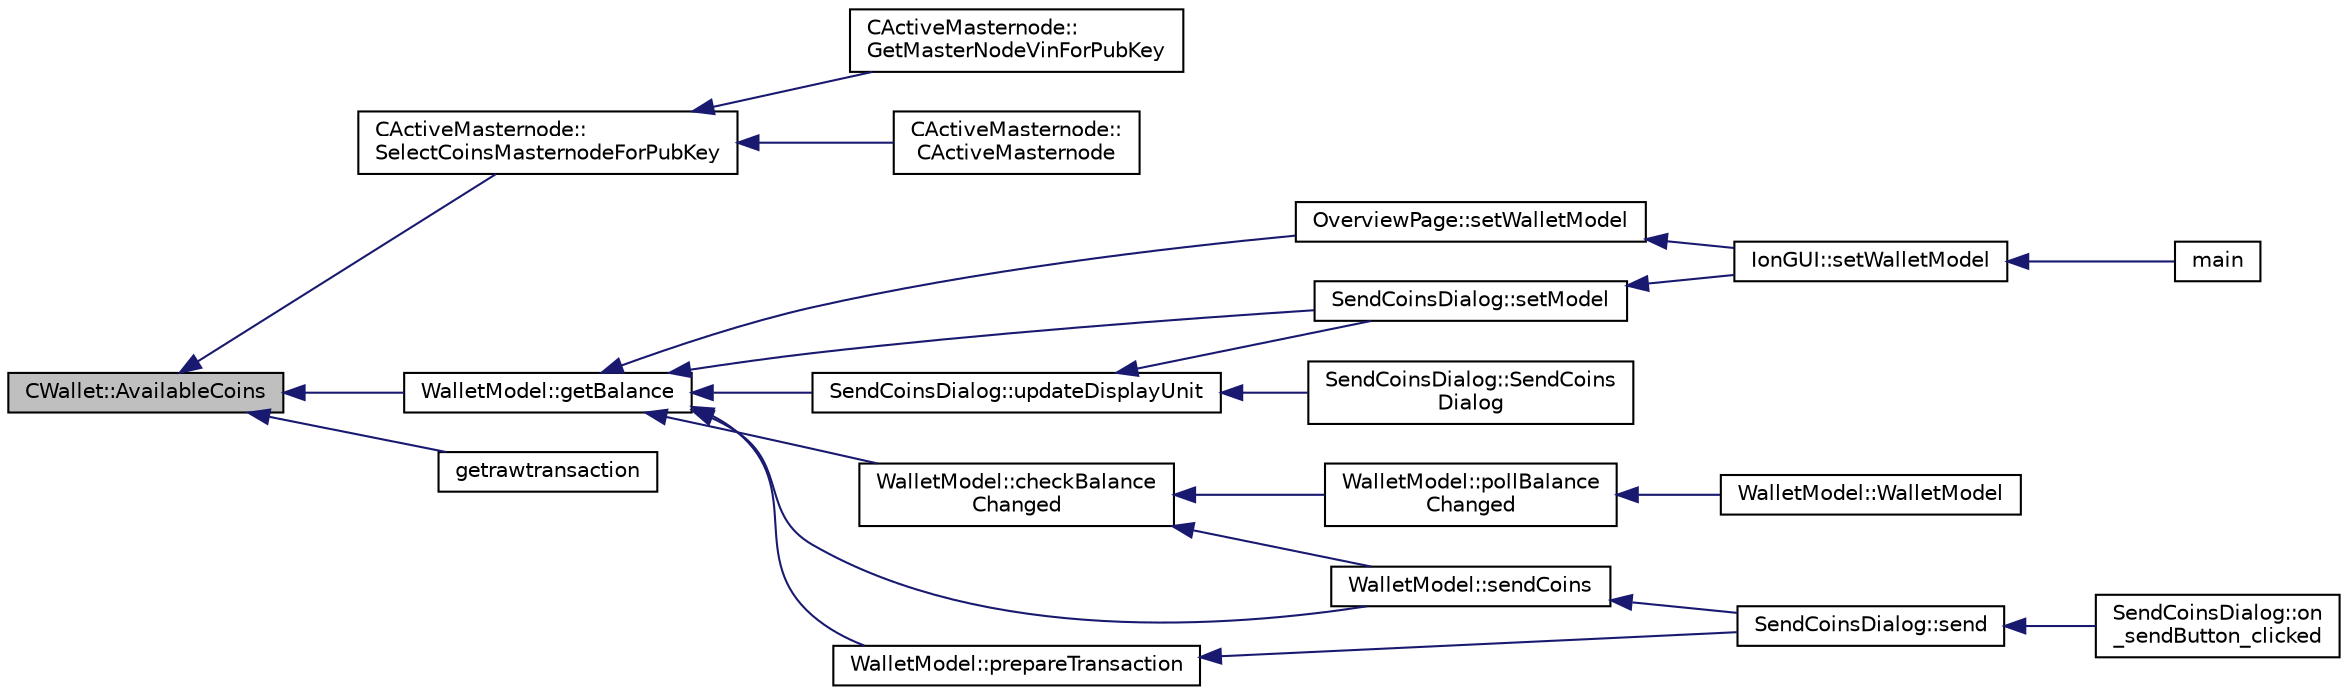 digraph "CWallet::AvailableCoins"
{
  edge [fontname="Helvetica",fontsize="10",labelfontname="Helvetica",labelfontsize="10"];
  node [fontname="Helvetica",fontsize="10",shape=record];
  rankdir="LR";
  Node303 [label="CWallet::AvailableCoins",height=0.2,width=0.4,color="black", fillcolor="grey75", style="filled", fontcolor="black"];
  Node303 -> Node304 [dir="back",color="midnightblue",fontsize="10",style="solid",fontname="Helvetica"];
  Node304 [label="CActiveMasternode::\lSelectCoinsMasternodeForPubKey",height=0.2,width=0.4,color="black", fillcolor="white", style="filled",URL="$d9/d29/class_c_active_masternode.html#aefe3cf727f6f6407da78d41afe9846d0"];
  Node304 -> Node305 [dir="back",color="midnightblue",fontsize="10",style="solid",fontname="Helvetica"];
  Node305 [label="CActiveMasternode::\lGetMasterNodeVinForPubKey",height=0.2,width=0.4,color="black", fillcolor="white", style="filled",URL="$d9/d29/class_c_active_masternode.html#ada17e6bbfd69a3acf166b49c10365da4"];
  Node304 -> Node306 [dir="back",color="midnightblue",fontsize="10",style="solid",fontname="Helvetica"];
  Node306 [label="CActiveMasternode::\lCActiveMasternode",height=0.2,width=0.4,color="black", fillcolor="white", style="filled",URL="$d9/d29/class_c_active_masternode.html#a7ffb946d1b2aad0054d3b3efce8c0543"];
  Node303 -> Node307 [dir="back",color="midnightblue",fontsize="10",style="solid",fontname="Helvetica"];
  Node307 [label="WalletModel::getBalance",height=0.2,width=0.4,color="black", fillcolor="white", style="filled",URL="$d4/d27/class_wallet_model.html#a4d2cb225a19b89c64f4b5d81faf89beb"];
  Node307 -> Node308 [dir="back",color="midnightblue",fontsize="10",style="solid",fontname="Helvetica"];
  Node308 [label="OverviewPage::setWalletModel",height=0.2,width=0.4,color="black", fillcolor="white", style="filled",URL="$d1/d91/class_overview_page.html#a2ed52a3a87e9c74fee38fa873c9bc71f"];
  Node308 -> Node309 [dir="back",color="midnightblue",fontsize="10",style="solid",fontname="Helvetica"];
  Node309 [label="IonGUI::setWalletModel",height=0.2,width=0.4,color="black", fillcolor="white", style="filled",URL="$dc/d0b/class_ion_g_u_i.html#a37f87db65498b036d387c705a749c45d",tooltip="Set the wallet model. "];
  Node309 -> Node310 [dir="back",color="midnightblue",fontsize="10",style="solid",fontname="Helvetica"];
  Node310 [label="main",height=0.2,width=0.4,color="black", fillcolor="white", style="filled",URL="$d5/d2d/ion_8cpp.html#a0ddf1224851353fc92bfbff6f499fa97"];
  Node307 -> Node311 [dir="back",color="midnightblue",fontsize="10",style="solid",fontname="Helvetica"];
  Node311 [label="SendCoinsDialog::setModel",height=0.2,width=0.4,color="black", fillcolor="white", style="filled",URL="$d6/de6/class_send_coins_dialog.html#a73a6c1b1850a334ee652ac167713a2aa"];
  Node311 -> Node309 [dir="back",color="midnightblue",fontsize="10",style="solid",fontname="Helvetica"];
  Node307 -> Node312 [dir="back",color="midnightblue",fontsize="10",style="solid",fontname="Helvetica"];
  Node312 [label="SendCoinsDialog::updateDisplayUnit",height=0.2,width=0.4,color="black", fillcolor="white", style="filled",URL="$d6/de6/class_send_coins_dialog.html#a74815ad8502b126200b6fd2e59e9f042"];
  Node312 -> Node313 [dir="back",color="midnightblue",fontsize="10",style="solid",fontname="Helvetica"];
  Node313 [label="SendCoinsDialog::SendCoins\lDialog",height=0.2,width=0.4,color="black", fillcolor="white", style="filled",URL="$d6/de6/class_send_coins_dialog.html#a0df5bc29d1df68eda44826651afc595f"];
  Node312 -> Node311 [dir="back",color="midnightblue",fontsize="10",style="solid",fontname="Helvetica"];
  Node307 -> Node314 [dir="back",color="midnightblue",fontsize="10",style="solid",fontname="Helvetica"];
  Node314 [label="WalletModel::checkBalance\lChanged",height=0.2,width=0.4,color="black", fillcolor="white", style="filled",URL="$d4/d27/class_wallet_model.html#adcc4eb8cd71cb4de223621866bb7fb7d"];
  Node314 -> Node315 [dir="back",color="midnightblue",fontsize="10",style="solid",fontname="Helvetica"];
  Node315 [label="WalletModel::pollBalance\lChanged",height=0.2,width=0.4,color="black", fillcolor="white", style="filled",URL="$d4/d27/class_wallet_model.html#a51469b2d95cfd4bc0a14ee456fca7b95"];
  Node315 -> Node316 [dir="back",color="midnightblue",fontsize="10",style="solid",fontname="Helvetica"];
  Node316 [label="WalletModel::WalletModel",height=0.2,width=0.4,color="black", fillcolor="white", style="filled",URL="$d4/d27/class_wallet_model.html#af50d9654d2f20e4e4f0789dcb64ad6b1"];
  Node314 -> Node317 [dir="back",color="midnightblue",fontsize="10",style="solid",fontname="Helvetica"];
  Node317 [label="WalletModel::sendCoins",height=0.2,width=0.4,color="black", fillcolor="white", style="filled",URL="$d4/d27/class_wallet_model.html#a053fb3ff2b8b0347f83e6bb591126746"];
  Node317 -> Node318 [dir="back",color="midnightblue",fontsize="10",style="solid",fontname="Helvetica"];
  Node318 [label="SendCoinsDialog::send",height=0.2,width=0.4,color="black", fillcolor="white", style="filled",URL="$d6/de6/class_send_coins_dialog.html#afd8d436a16ea7dba1276e8fdfdc8b2d3"];
  Node318 -> Node319 [dir="back",color="midnightblue",fontsize="10",style="solid",fontname="Helvetica"];
  Node319 [label="SendCoinsDialog::on\l_sendButton_clicked",height=0.2,width=0.4,color="black", fillcolor="white", style="filled",URL="$d6/de6/class_send_coins_dialog.html#a2cab7cf9ea5040b9e2189297f7d3c764"];
  Node307 -> Node320 [dir="back",color="midnightblue",fontsize="10",style="solid",fontname="Helvetica"];
  Node320 [label="WalletModel::prepareTransaction",height=0.2,width=0.4,color="black", fillcolor="white", style="filled",URL="$d4/d27/class_wallet_model.html#a8abc851901c7c7343ebfb5a8e5fc0154"];
  Node320 -> Node318 [dir="back",color="midnightblue",fontsize="10",style="solid",fontname="Helvetica"];
  Node307 -> Node317 [dir="back",color="midnightblue",fontsize="10",style="solid",fontname="Helvetica"];
  Node303 -> Node321 [dir="back",color="midnightblue",fontsize="10",style="solid",fontname="Helvetica"];
  Node321 [label="getrawtransaction",height=0.2,width=0.4,color="black", fillcolor="white", style="filled",URL="$dc/da8/rpcrawtransaction_8cpp.html#a12e1b8a05d99d1544e5343c2282cc55a"];
}
